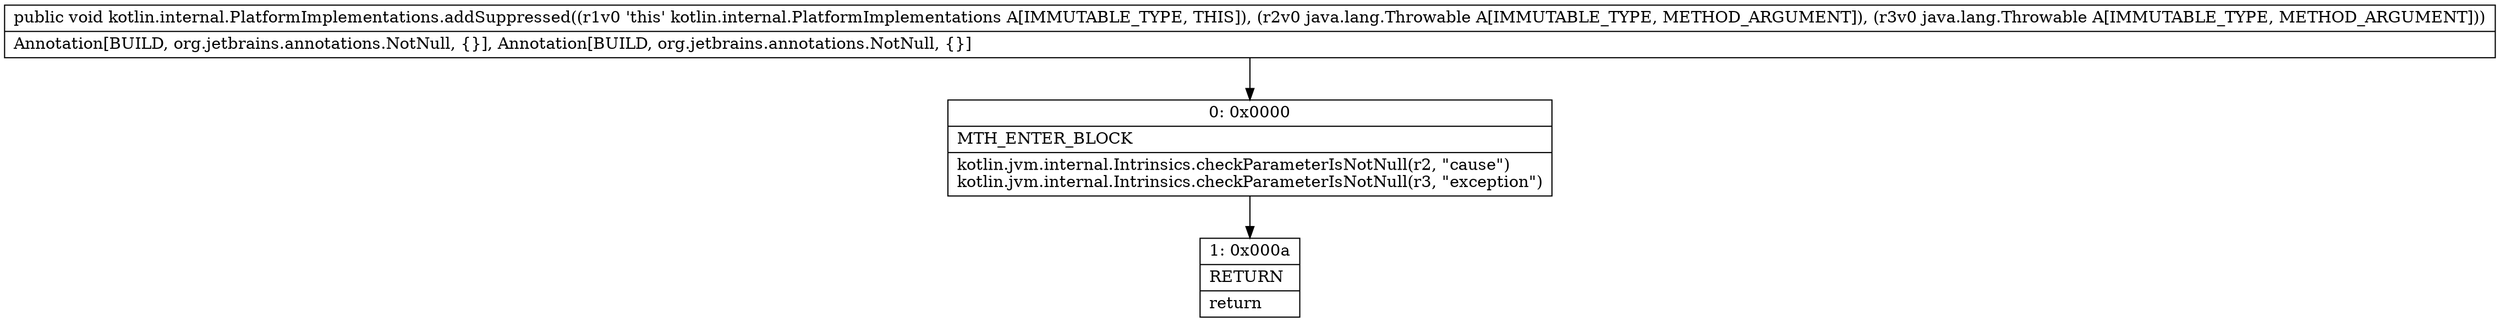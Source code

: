digraph "CFG forkotlin.internal.PlatformImplementations.addSuppressed(Ljava\/lang\/Throwable;Ljava\/lang\/Throwable;)V" {
Node_0 [shape=record,label="{0\:\ 0x0000|MTH_ENTER_BLOCK\l|kotlin.jvm.internal.Intrinsics.checkParameterIsNotNull(r2, \"cause\")\lkotlin.jvm.internal.Intrinsics.checkParameterIsNotNull(r3, \"exception\")\l}"];
Node_1 [shape=record,label="{1\:\ 0x000a|RETURN\l|return\l}"];
MethodNode[shape=record,label="{public void kotlin.internal.PlatformImplementations.addSuppressed((r1v0 'this' kotlin.internal.PlatformImplementations A[IMMUTABLE_TYPE, THIS]), (r2v0 java.lang.Throwable A[IMMUTABLE_TYPE, METHOD_ARGUMENT]), (r3v0 java.lang.Throwable A[IMMUTABLE_TYPE, METHOD_ARGUMENT]))  | Annotation[BUILD, org.jetbrains.annotations.NotNull, \{\}], Annotation[BUILD, org.jetbrains.annotations.NotNull, \{\}]\l}"];
MethodNode -> Node_0;
Node_0 -> Node_1;
}

